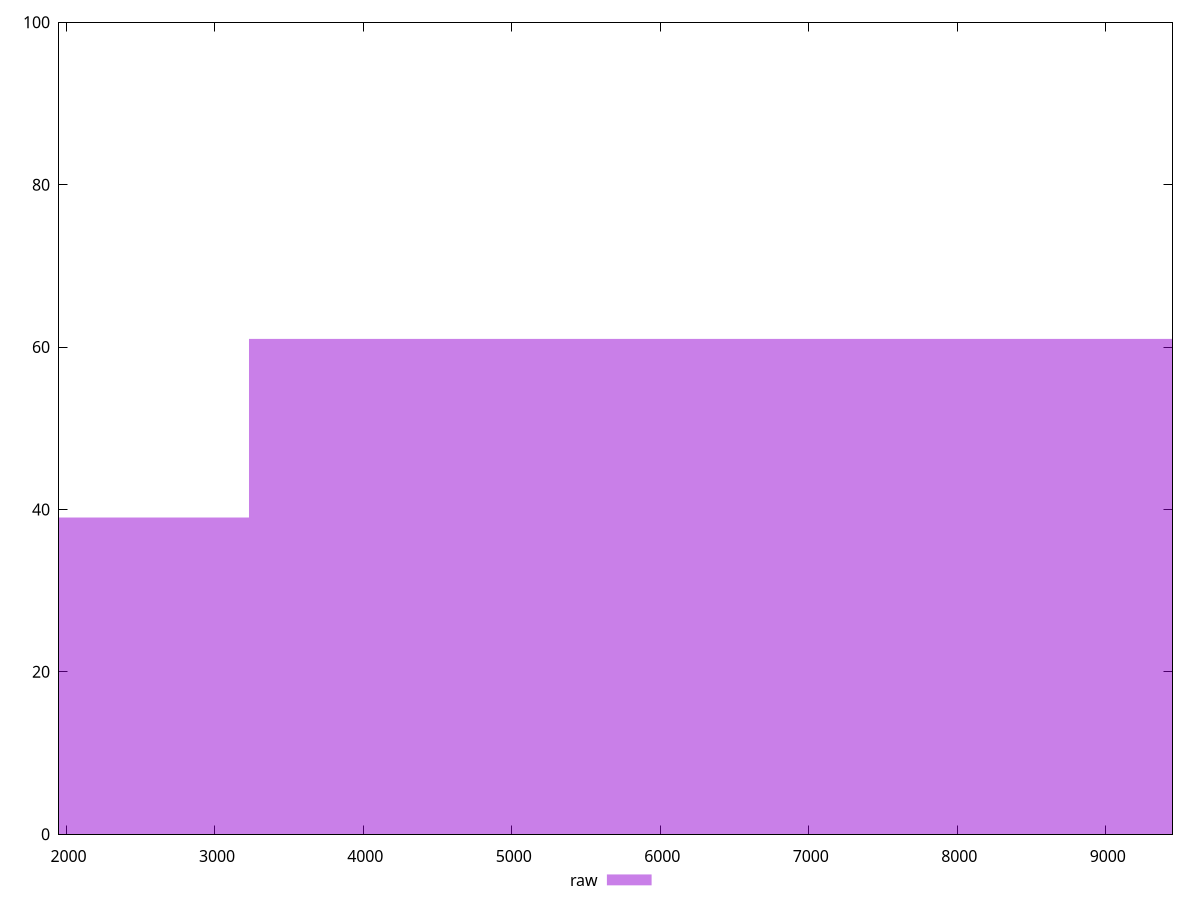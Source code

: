 reset

$raw <<EOF
6459.4617260270215 61
0 39
EOF

set key outside below
set boxwidth 6459.4617260270215
set xrange [1950:9450]
set yrange [0:100]
set trange [0:100]
set style fill transparent solid 0.5 noborder
set terminal svg size 640, 490 enhanced background rgb 'white'
set output "report_00009_2021-02-08T22-37-41.559Z/uses-text-compression/samples/pages/raw/histogram.svg"

plot $raw title "raw" with boxes

reset
